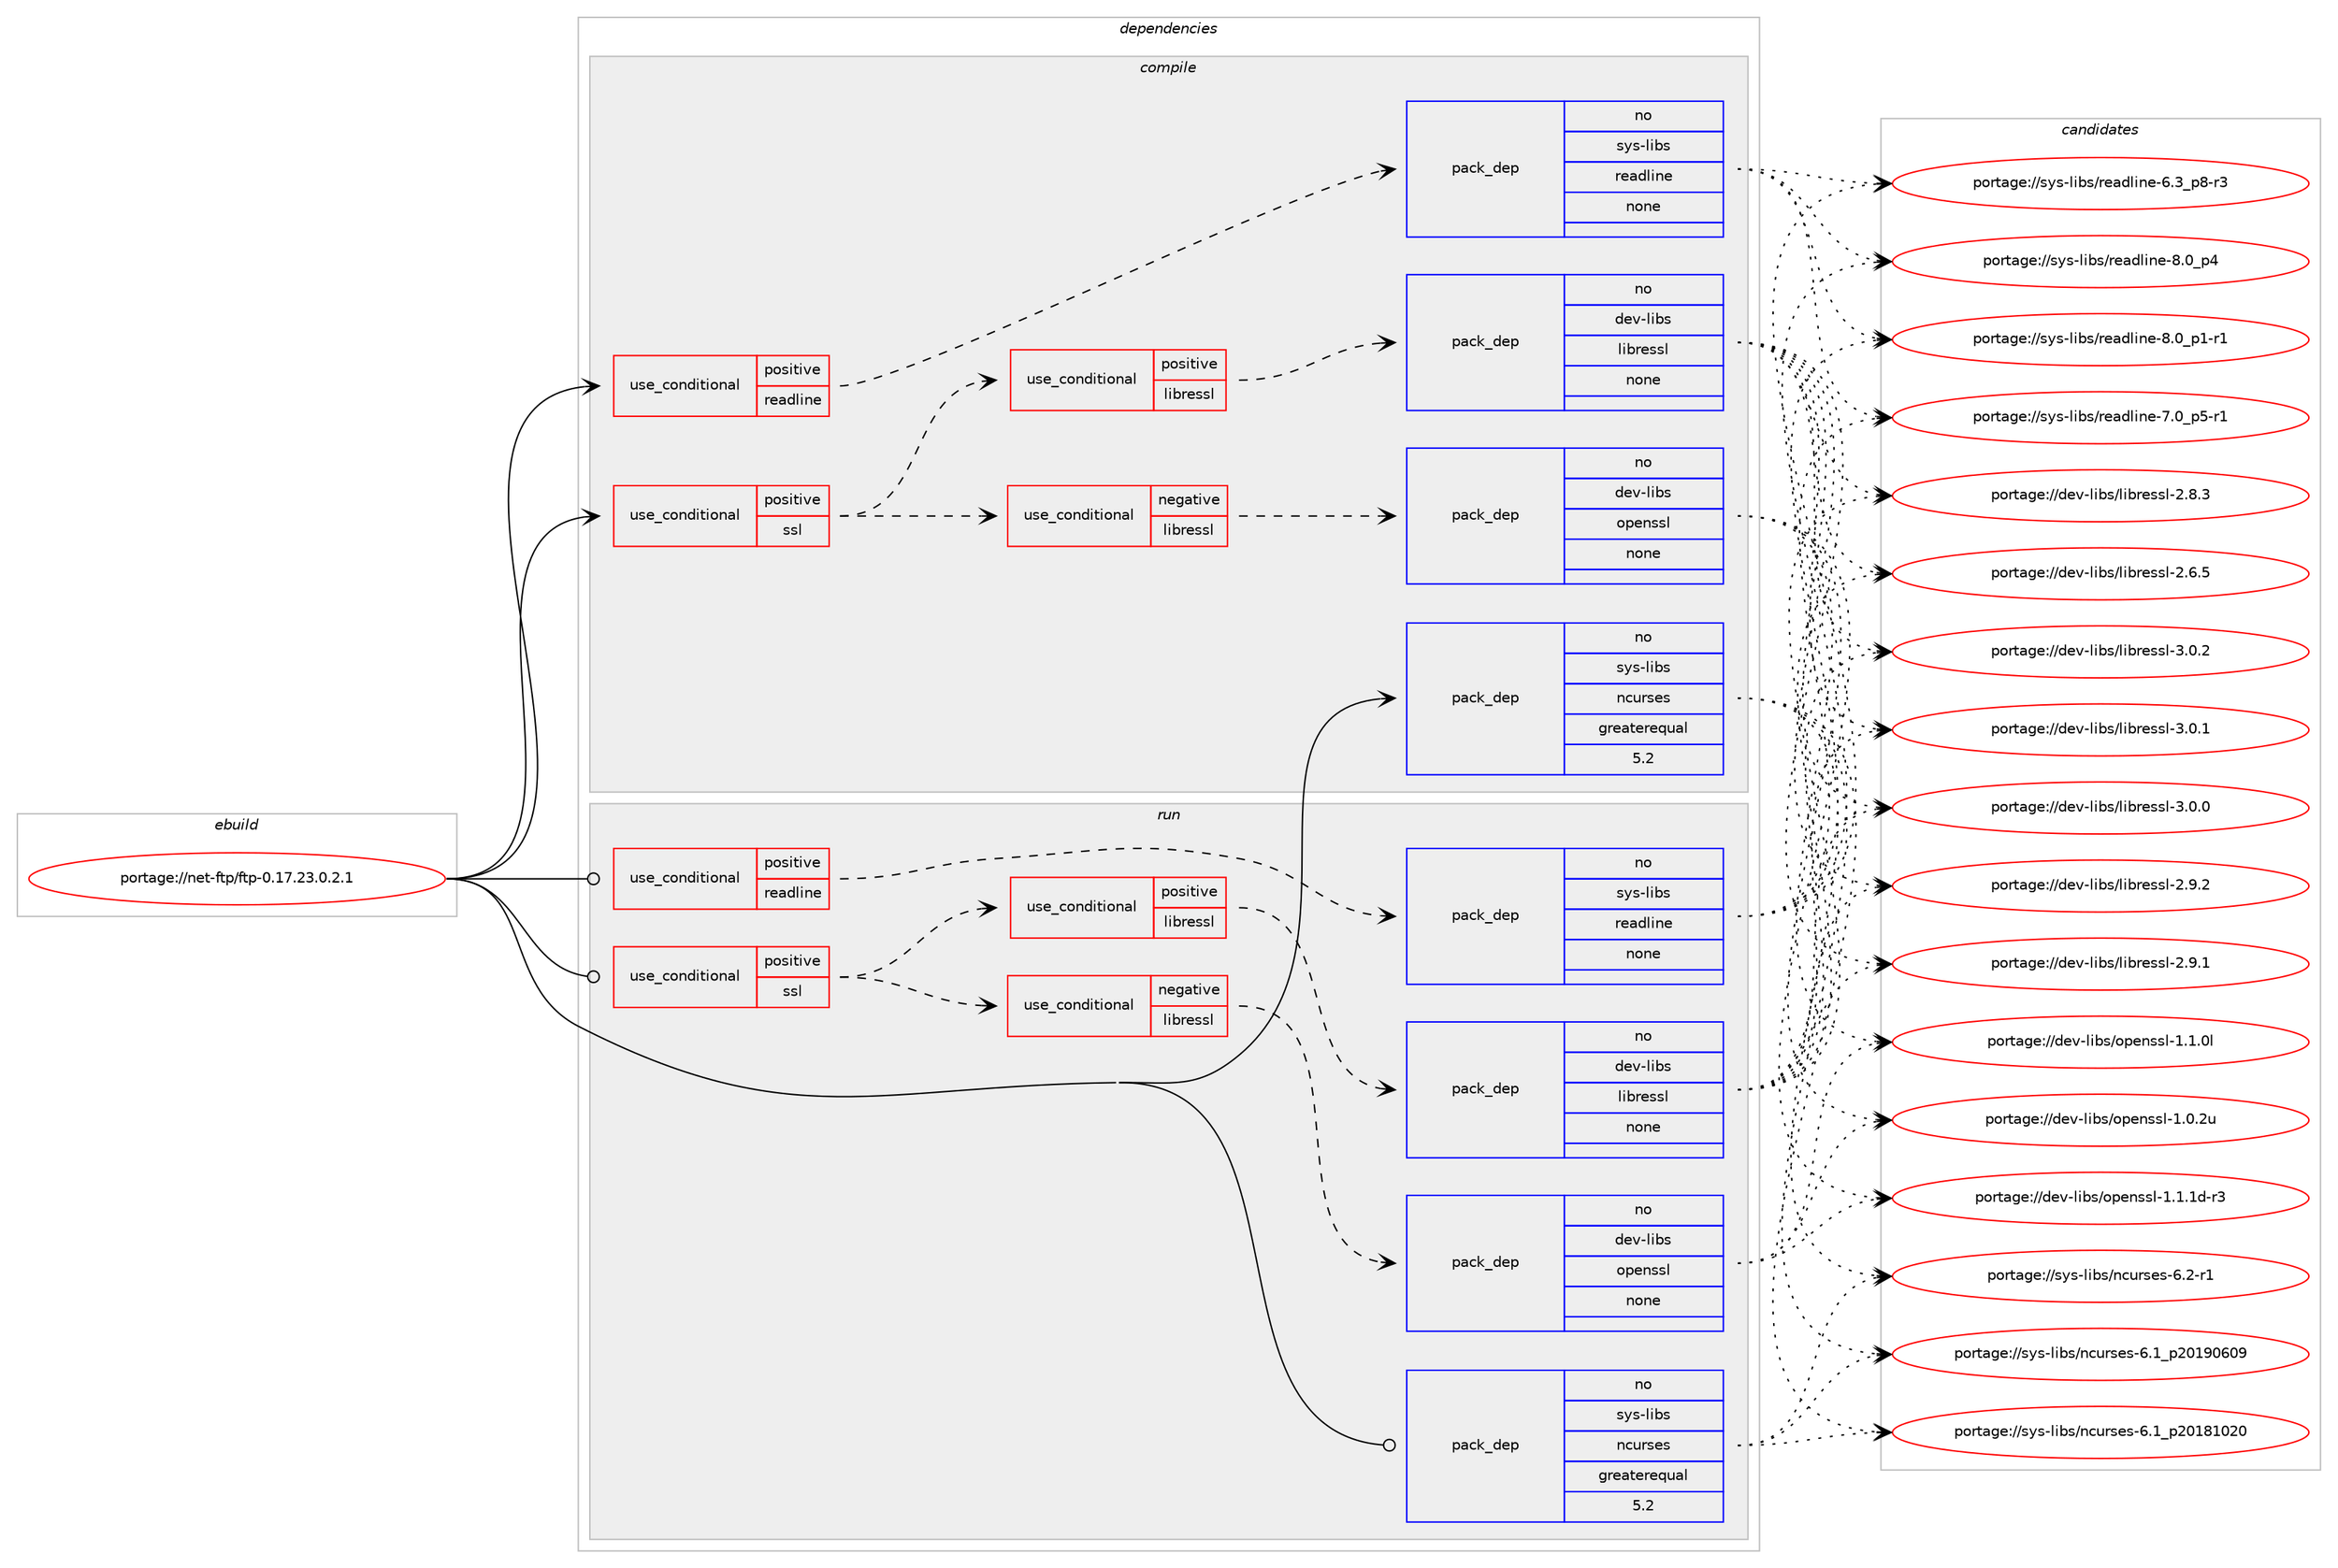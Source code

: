 digraph prolog {

# *************
# Graph options
# *************

newrank=true;
concentrate=true;
compound=true;
graph [rankdir=LR,fontname=Helvetica,fontsize=10,ranksep=1.5];#, ranksep=2.5, nodesep=0.2];
edge  [arrowhead=vee];
node  [fontname=Helvetica,fontsize=10];

# **********
# The ebuild
# **********

subgraph cluster_leftcol {
color=gray;
rank=same;
label=<<i>ebuild</i>>;
id [label="portage://net-ftp/ftp-0.17.23.0.2.1", color=red, width=4, href="../net-ftp/ftp-0.17.23.0.2.1.svg"];
}

# ****************
# The dependencies
# ****************

subgraph cluster_midcol {
color=gray;
label=<<i>dependencies</i>>;
subgraph cluster_compile {
fillcolor="#eeeeee";
style=filled;
label=<<i>compile</i>>;
subgraph cond21361 {
dependency95192 [label=<<TABLE BORDER="0" CELLBORDER="1" CELLSPACING="0" CELLPADDING="4"><TR><TD ROWSPAN="3" CELLPADDING="10">use_conditional</TD></TR><TR><TD>positive</TD></TR><TR><TD>readline</TD></TR></TABLE>>, shape=none, color=red];
subgraph pack72080 {
dependency95193 [label=<<TABLE BORDER="0" CELLBORDER="1" CELLSPACING="0" CELLPADDING="4" WIDTH="220"><TR><TD ROWSPAN="6" CELLPADDING="30">pack_dep</TD></TR><TR><TD WIDTH="110">no</TD></TR><TR><TD>sys-libs</TD></TR><TR><TD>readline</TD></TR><TR><TD>none</TD></TR><TR><TD></TD></TR></TABLE>>, shape=none, color=blue];
}
dependency95192:e -> dependency95193:w [weight=20,style="dashed",arrowhead="vee"];
}
id:e -> dependency95192:w [weight=20,style="solid",arrowhead="vee"];
subgraph cond21362 {
dependency95194 [label=<<TABLE BORDER="0" CELLBORDER="1" CELLSPACING="0" CELLPADDING="4"><TR><TD ROWSPAN="3" CELLPADDING="10">use_conditional</TD></TR><TR><TD>positive</TD></TR><TR><TD>ssl</TD></TR></TABLE>>, shape=none, color=red];
subgraph cond21363 {
dependency95195 [label=<<TABLE BORDER="0" CELLBORDER="1" CELLSPACING="0" CELLPADDING="4"><TR><TD ROWSPAN="3" CELLPADDING="10">use_conditional</TD></TR><TR><TD>negative</TD></TR><TR><TD>libressl</TD></TR></TABLE>>, shape=none, color=red];
subgraph pack72081 {
dependency95196 [label=<<TABLE BORDER="0" CELLBORDER="1" CELLSPACING="0" CELLPADDING="4" WIDTH="220"><TR><TD ROWSPAN="6" CELLPADDING="30">pack_dep</TD></TR><TR><TD WIDTH="110">no</TD></TR><TR><TD>dev-libs</TD></TR><TR><TD>openssl</TD></TR><TR><TD>none</TD></TR><TR><TD></TD></TR></TABLE>>, shape=none, color=blue];
}
dependency95195:e -> dependency95196:w [weight=20,style="dashed",arrowhead="vee"];
}
dependency95194:e -> dependency95195:w [weight=20,style="dashed",arrowhead="vee"];
subgraph cond21364 {
dependency95197 [label=<<TABLE BORDER="0" CELLBORDER="1" CELLSPACING="0" CELLPADDING="4"><TR><TD ROWSPAN="3" CELLPADDING="10">use_conditional</TD></TR><TR><TD>positive</TD></TR><TR><TD>libressl</TD></TR></TABLE>>, shape=none, color=red];
subgraph pack72082 {
dependency95198 [label=<<TABLE BORDER="0" CELLBORDER="1" CELLSPACING="0" CELLPADDING="4" WIDTH="220"><TR><TD ROWSPAN="6" CELLPADDING="30">pack_dep</TD></TR><TR><TD WIDTH="110">no</TD></TR><TR><TD>dev-libs</TD></TR><TR><TD>libressl</TD></TR><TR><TD>none</TD></TR><TR><TD></TD></TR></TABLE>>, shape=none, color=blue];
}
dependency95197:e -> dependency95198:w [weight=20,style="dashed",arrowhead="vee"];
}
dependency95194:e -> dependency95197:w [weight=20,style="dashed",arrowhead="vee"];
}
id:e -> dependency95194:w [weight=20,style="solid",arrowhead="vee"];
subgraph pack72083 {
dependency95199 [label=<<TABLE BORDER="0" CELLBORDER="1" CELLSPACING="0" CELLPADDING="4" WIDTH="220"><TR><TD ROWSPAN="6" CELLPADDING="30">pack_dep</TD></TR><TR><TD WIDTH="110">no</TD></TR><TR><TD>sys-libs</TD></TR><TR><TD>ncurses</TD></TR><TR><TD>greaterequal</TD></TR><TR><TD>5.2</TD></TR></TABLE>>, shape=none, color=blue];
}
id:e -> dependency95199:w [weight=20,style="solid",arrowhead="vee"];
}
subgraph cluster_compileandrun {
fillcolor="#eeeeee";
style=filled;
label=<<i>compile and run</i>>;
}
subgraph cluster_run {
fillcolor="#eeeeee";
style=filled;
label=<<i>run</i>>;
subgraph cond21365 {
dependency95200 [label=<<TABLE BORDER="0" CELLBORDER="1" CELLSPACING="0" CELLPADDING="4"><TR><TD ROWSPAN="3" CELLPADDING="10">use_conditional</TD></TR><TR><TD>positive</TD></TR><TR><TD>readline</TD></TR></TABLE>>, shape=none, color=red];
subgraph pack72084 {
dependency95201 [label=<<TABLE BORDER="0" CELLBORDER="1" CELLSPACING="0" CELLPADDING="4" WIDTH="220"><TR><TD ROWSPAN="6" CELLPADDING="30">pack_dep</TD></TR><TR><TD WIDTH="110">no</TD></TR><TR><TD>sys-libs</TD></TR><TR><TD>readline</TD></TR><TR><TD>none</TD></TR><TR><TD></TD></TR></TABLE>>, shape=none, color=blue];
}
dependency95200:e -> dependency95201:w [weight=20,style="dashed",arrowhead="vee"];
}
id:e -> dependency95200:w [weight=20,style="solid",arrowhead="odot"];
subgraph cond21366 {
dependency95202 [label=<<TABLE BORDER="0" CELLBORDER="1" CELLSPACING="0" CELLPADDING="4"><TR><TD ROWSPAN="3" CELLPADDING="10">use_conditional</TD></TR><TR><TD>positive</TD></TR><TR><TD>ssl</TD></TR></TABLE>>, shape=none, color=red];
subgraph cond21367 {
dependency95203 [label=<<TABLE BORDER="0" CELLBORDER="1" CELLSPACING="0" CELLPADDING="4"><TR><TD ROWSPAN="3" CELLPADDING="10">use_conditional</TD></TR><TR><TD>negative</TD></TR><TR><TD>libressl</TD></TR></TABLE>>, shape=none, color=red];
subgraph pack72085 {
dependency95204 [label=<<TABLE BORDER="0" CELLBORDER="1" CELLSPACING="0" CELLPADDING="4" WIDTH="220"><TR><TD ROWSPAN="6" CELLPADDING="30">pack_dep</TD></TR><TR><TD WIDTH="110">no</TD></TR><TR><TD>dev-libs</TD></TR><TR><TD>openssl</TD></TR><TR><TD>none</TD></TR><TR><TD></TD></TR></TABLE>>, shape=none, color=blue];
}
dependency95203:e -> dependency95204:w [weight=20,style="dashed",arrowhead="vee"];
}
dependency95202:e -> dependency95203:w [weight=20,style="dashed",arrowhead="vee"];
subgraph cond21368 {
dependency95205 [label=<<TABLE BORDER="0" CELLBORDER="1" CELLSPACING="0" CELLPADDING="4"><TR><TD ROWSPAN="3" CELLPADDING="10">use_conditional</TD></TR><TR><TD>positive</TD></TR><TR><TD>libressl</TD></TR></TABLE>>, shape=none, color=red];
subgraph pack72086 {
dependency95206 [label=<<TABLE BORDER="0" CELLBORDER="1" CELLSPACING="0" CELLPADDING="4" WIDTH="220"><TR><TD ROWSPAN="6" CELLPADDING="30">pack_dep</TD></TR><TR><TD WIDTH="110">no</TD></TR><TR><TD>dev-libs</TD></TR><TR><TD>libressl</TD></TR><TR><TD>none</TD></TR><TR><TD></TD></TR></TABLE>>, shape=none, color=blue];
}
dependency95205:e -> dependency95206:w [weight=20,style="dashed",arrowhead="vee"];
}
dependency95202:e -> dependency95205:w [weight=20,style="dashed",arrowhead="vee"];
}
id:e -> dependency95202:w [weight=20,style="solid",arrowhead="odot"];
subgraph pack72087 {
dependency95207 [label=<<TABLE BORDER="0" CELLBORDER="1" CELLSPACING="0" CELLPADDING="4" WIDTH="220"><TR><TD ROWSPAN="6" CELLPADDING="30">pack_dep</TD></TR><TR><TD WIDTH="110">no</TD></TR><TR><TD>sys-libs</TD></TR><TR><TD>ncurses</TD></TR><TR><TD>greaterequal</TD></TR><TR><TD>5.2</TD></TR></TABLE>>, shape=none, color=blue];
}
id:e -> dependency95207:w [weight=20,style="solid",arrowhead="odot"];
}
}

# **************
# The candidates
# **************

subgraph cluster_choices {
rank=same;
color=gray;
label=<<i>candidates</i>>;

subgraph choice72080 {
color=black;
nodesep=1;
choice11512111545108105981154711410197100108105110101455646489511252 [label="portage://sys-libs/readline-8.0_p4", color=red, width=4,href="../sys-libs/readline-8.0_p4.svg"];
choice115121115451081059811547114101971001081051101014556464895112494511449 [label="portage://sys-libs/readline-8.0_p1-r1", color=red, width=4,href="../sys-libs/readline-8.0_p1-r1.svg"];
choice115121115451081059811547114101971001081051101014555464895112534511449 [label="portage://sys-libs/readline-7.0_p5-r1", color=red, width=4,href="../sys-libs/readline-7.0_p5-r1.svg"];
choice115121115451081059811547114101971001081051101014554465195112564511451 [label="portage://sys-libs/readline-6.3_p8-r3", color=red, width=4,href="../sys-libs/readline-6.3_p8-r3.svg"];
dependency95193:e -> choice11512111545108105981154711410197100108105110101455646489511252:w [style=dotted,weight="100"];
dependency95193:e -> choice115121115451081059811547114101971001081051101014556464895112494511449:w [style=dotted,weight="100"];
dependency95193:e -> choice115121115451081059811547114101971001081051101014555464895112534511449:w [style=dotted,weight="100"];
dependency95193:e -> choice115121115451081059811547114101971001081051101014554465195112564511451:w [style=dotted,weight="100"];
}
subgraph choice72081 {
color=black;
nodesep=1;
choice1001011184510810598115471111121011101151151084549464946491004511451 [label="portage://dev-libs/openssl-1.1.1d-r3", color=red, width=4,href="../dev-libs/openssl-1.1.1d-r3.svg"];
choice100101118451081059811547111112101110115115108454946494648108 [label="portage://dev-libs/openssl-1.1.0l", color=red, width=4,href="../dev-libs/openssl-1.1.0l.svg"];
choice100101118451081059811547111112101110115115108454946484650117 [label="portage://dev-libs/openssl-1.0.2u", color=red, width=4,href="../dev-libs/openssl-1.0.2u.svg"];
dependency95196:e -> choice1001011184510810598115471111121011101151151084549464946491004511451:w [style=dotted,weight="100"];
dependency95196:e -> choice100101118451081059811547111112101110115115108454946494648108:w [style=dotted,weight="100"];
dependency95196:e -> choice100101118451081059811547111112101110115115108454946484650117:w [style=dotted,weight="100"];
}
subgraph choice72082 {
color=black;
nodesep=1;
choice10010111845108105981154710810598114101115115108455146484650 [label="portage://dev-libs/libressl-3.0.2", color=red, width=4,href="../dev-libs/libressl-3.0.2.svg"];
choice10010111845108105981154710810598114101115115108455146484649 [label="portage://dev-libs/libressl-3.0.1", color=red, width=4,href="../dev-libs/libressl-3.0.1.svg"];
choice10010111845108105981154710810598114101115115108455146484648 [label="portage://dev-libs/libressl-3.0.0", color=red, width=4,href="../dev-libs/libressl-3.0.0.svg"];
choice10010111845108105981154710810598114101115115108455046574650 [label="portage://dev-libs/libressl-2.9.2", color=red, width=4,href="../dev-libs/libressl-2.9.2.svg"];
choice10010111845108105981154710810598114101115115108455046574649 [label="portage://dev-libs/libressl-2.9.1", color=red, width=4,href="../dev-libs/libressl-2.9.1.svg"];
choice10010111845108105981154710810598114101115115108455046564651 [label="portage://dev-libs/libressl-2.8.3", color=red, width=4,href="../dev-libs/libressl-2.8.3.svg"];
choice10010111845108105981154710810598114101115115108455046544653 [label="portage://dev-libs/libressl-2.6.5", color=red, width=4,href="../dev-libs/libressl-2.6.5.svg"];
dependency95198:e -> choice10010111845108105981154710810598114101115115108455146484650:w [style=dotted,weight="100"];
dependency95198:e -> choice10010111845108105981154710810598114101115115108455146484649:w [style=dotted,weight="100"];
dependency95198:e -> choice10010111845108105981154710810598114101115115108455146484648:w [style=dotted,weight="100"];
dependency95198:e -> choice10010111845108105981154710810598114101115115108455046574650:w [style=dotted,weight="100"];
dependency95198:e -> choice10010111845108105981154710810598114101115115108455046574649:w [style=dotted,weight="100"];
dependency95198:e -> choice10010111845108105981154710810598114101115115108455046564651:w [style=dotted,weight="100"];
dependency95198:e -> choice10010111845108105981154710810598114101115115108455046544653:w [style=dotted,weight="100"];
}
subgraph choice72083 {
color=black;
nodesep=1;
choice11512111545108105981154711099117114115101115455446504511449 [label="portage://sys-libs/ncurses-6.2-r1", color=red, width=4,href="../sys-libs/ncurses-6.2-r1.svg"];
choice1151211154510810598115471109911711411510111545544649951125048495748544857 [label="portage://sys-libs/ncurses-6.1_p20190609", color=red, width=4,href="../sys-libs/ncurses-6.1_p20190609.svg"];
choice1151211154510810598115471109911711411510111545544649951125048495649485048 [label="portage://sys-libs/ncurses-6.1_p20181020", color=red, width=4,href="../sys-libs/ncurses-6.1_p20181020.svg"];
dependency95199:e -> choice11512111545108105981154711099117114115101115455446504511449:w [style=dotted,weight="100"];
dependency95199:e -> choice1151211154510810598115471109911711411510111545544649951125048495748544857:w [style=dotted,weight="100"];
dependency95199:e -> choice1151211154510810598115471109911711411510111545544649951125048495649485048:w [style=dotted,weight="100"];
}
subgraph choice72084 {
color=black;
nodesep=1;
choice11512111545108105981154711410197100108105110101455646489511252 [label="portage://sys-libs/readline-8.0_p4", color=red, width=4,href="../sys-libs/readline-8.0_p4.svg"];
choice115121115451081059811547114101971001081051101014556464895112494511449 [label="portage://sys-libs/readline-8.0_p1-r1", color=red, width=4,href="../sys-libs/readline-8.0_p1-r1.svg"];
choice115121115451081059811547114101971001081051101014555464895112534511449 [label="portage://sys-libs/readline-7.0_p5-r1", color=red, width=4,href="../sys-libs/readline-7.0_p5-r1.svg"];
choice115121115451081059811547114101971001081051101014554465195112564511451 [label="portage://sys-libs/readline-6.3_p8-r3", color=red, width=4,href="../sys-libs/readline-6.3_p8-r3.svg"];
dependency95201:e -> choice11512111545108105981154711410197100108105110101455646489511252:w [style=dotted,weight="100"];
dependency95201:e -> choice115121115451081059811547114101971001081051101014556464895112494511449:w [style=dotted,weight="100"];
dependency95201:e -> choice115121115451081059811547114101971001081051101014555464895112534511449:w [style=dotted,weight="100"];
dependency95201:e -> choice115121115451081059811547114101971001081051101014554465195112564511451:w [style=dotted,weight="100"];
}
subgraph choice72085 {
color=black;
nodesep=1;
choice1001011184510810598115471111121011101151151084549464946491004511451 [label="portage://dev-libs/openssl-1.1.1d-r3", color=red, width=4,href="../dev-libs/openssl-1.1.1d-r3.svg"];
choice100101118451081059811547111112101110115115108454946494648108 [label="portage://dev-libs/openssl-1.1.0l", color=red, width=4,href="../dev-libs/openssl-1.1.0l.svg"];
choice100101118451081059811547111112101110115115108454946484650117 [label="portage://dev-libs/openssl-1.0.2u", color=red, width=4,href="../dev-libs/openssl-1.0.2u.svg"];
dependency95204:e -> choice1001011184510810598115471111121011101151151084549464946491004511451:w [style=dotted,weight="100"];
dependency95204:e -> choice100101118451081059811547111112101110115115108454946494648108:w [style=dotted,weight="100"];
dependency95204:e -> choice100101118451081059811547111112101110115115108454946484650117:w [style=dotted,weight="100"];
}
subgraph choice72086 {
color=black;
nodesep=1;
choice10010111845108105981154710810598114101115115108455146484650 [label="portage://dev-libs/libressl-3.0.2", color=red, width=4,href="../dev-libs/libressl-3.0.2.svg"];
choice10010111845108105981154710810598114101115115108455146484649 [label="portage://dev-libs/libressl-3.0.1", color=red, width=4,href="../dev-libs/libressl-3.0.1.svg"];
choice10010111845108105981154710810598114101115115108455146484648 [label="portage://dev-libs/libressl-3.0.0", color=red, width=4,href="../dev-libs/libressl-3.0.0.svg"];
choice10010111845108105981154710810598114101115115108455046574650 [label="portage://dev-libs/libressl-2.9.2", color=red, width=4,href="../dev-libs/libressl-2.9.2.svg"];
choice10010111845108105981154710810598114101115115108455046574649 [label="portage://dev-libs/libressl-2.9.1", color=red, width=4,href="../dev-libs/libressl-2.9.1.svg"];
choice10010111845108105981154710810598114101115115108455046564651 [label="portage://dev-libs/libressl-2.8.3", color=red, width=4,href="../dev-libs/libressl-2.8.3.svg"];
choice10010111845108105981154710810598114101115115108455046544653 [label="portage://dev-libs/libressl-2.6.5", color=red, width=4,href="../dev-libs/libressl-2.6.5.svg"];
dependency95206:e -> choice10010111845108105981154710810598114101115115108455146484650:w [style=dotted,weight="100"];
dependency95206:e -> choice10010111845108105981154710810598114101115115108455146484649:w [style=dotted,weight="100"];
dependency95206:e -> choice10010111845108105981154710810598114101115115108455146484648:w [style=dotted,weight="100"];
dependency95206:e -> choice10010111845108105981154710810598114101115115108455046574650:w [style=dotted,weight="100"];
dependency95206:e -> choice10010111845108105981154710810598114101115115108455046574649:w [style=dotted,weight="100"];
dependency95206:e -> choice10010111845108105981154710810598114101115115108455046564651:w [style=dotted,weight="100"];
dependency95206:e -> choice10010111845108105981154710810598114101115115108455046544653:w [style=dotted,weight="100"];
}
subgraph choice72087 {
color=black;
nodesep=1;
choice11512111545108105981154711099117114115101115455446504511449 [label="portage://sys-libs/ncurses-6.2-r1", color=red, width=4,href="../sys-libs/ncurses-6.2-r1.svg"];
choice1151211154510810598115471109911711411510111545544649951125048495748544857 [label="portage://sys-libs/ncurses-6.1_p20190609", color=red, width=4,href="../sys-libs/ncurses-6.1_p20190609.svg"];
choice1151211154510810598115471109911711411510111545544649951125048495649485048 [label="portage://sys-libs/ncurses-6.1_p20181020", color=red, width=4,href="../sys-libs/ncurses-6.1_p20181020.svg"];
dependency95207:e -> choice11512111545108105981154711099117114115101115455446504511449:w [style=dotted,weight="100"];
dependency95207:e -> choice1151211154510810598115471109911711411510111545544649951125048495748544857:w [style=dotted,weight="100"];
dependency95207:e -> choice1151211154510810598115471109911711411510111545544649951125048495649485048:w [style=dotted,weight="100"];
}
}

}
